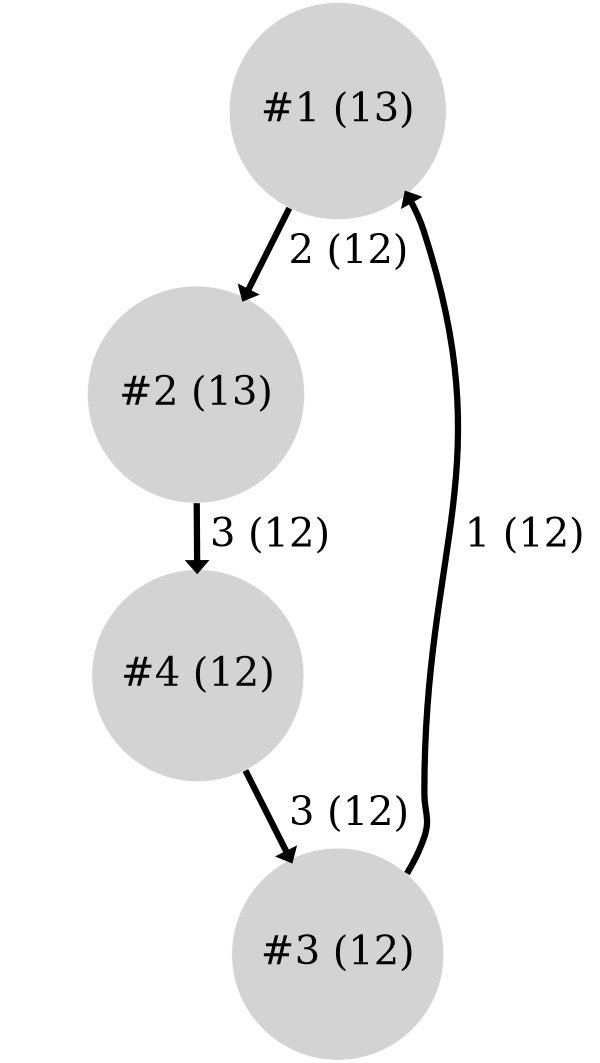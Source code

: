 digraph G {
bgcolor="#ffffff00"
ratio=2.0
graph [size="4.0,8.0", center=true];node [color=white, style=filled, fontsize=64];edge [fontsize=64];1 [label=" #1 (13) ", shape=circle, width=4.807355, fillcolor=lightgray];
2 [label=" #2 (13) ", shape=circle, width=4.807355, fillcolor=lightgray];
3 [label=" #3 (12) ", shape=circle, width=4.700440, fillcolor=lightgray];
4 [label=" #4 (12) ", shape=circle, width=4.700440, fillcolor=lightgray];
1 -> 2 [label=" 2 (12) ", color=black, style=solid, penwidth=10.000000];
2 -> 4 [label=" 3 (12) ", color=black, style=solid, penwidth=10.000000];
3 -> 1 [label=" 1 (12) ", color=black, style=solid, penwidth=10.000000];
4 -> 3 [label=" 3 (12) ", color=black, style=solid, penwidth=10.000000];
}
